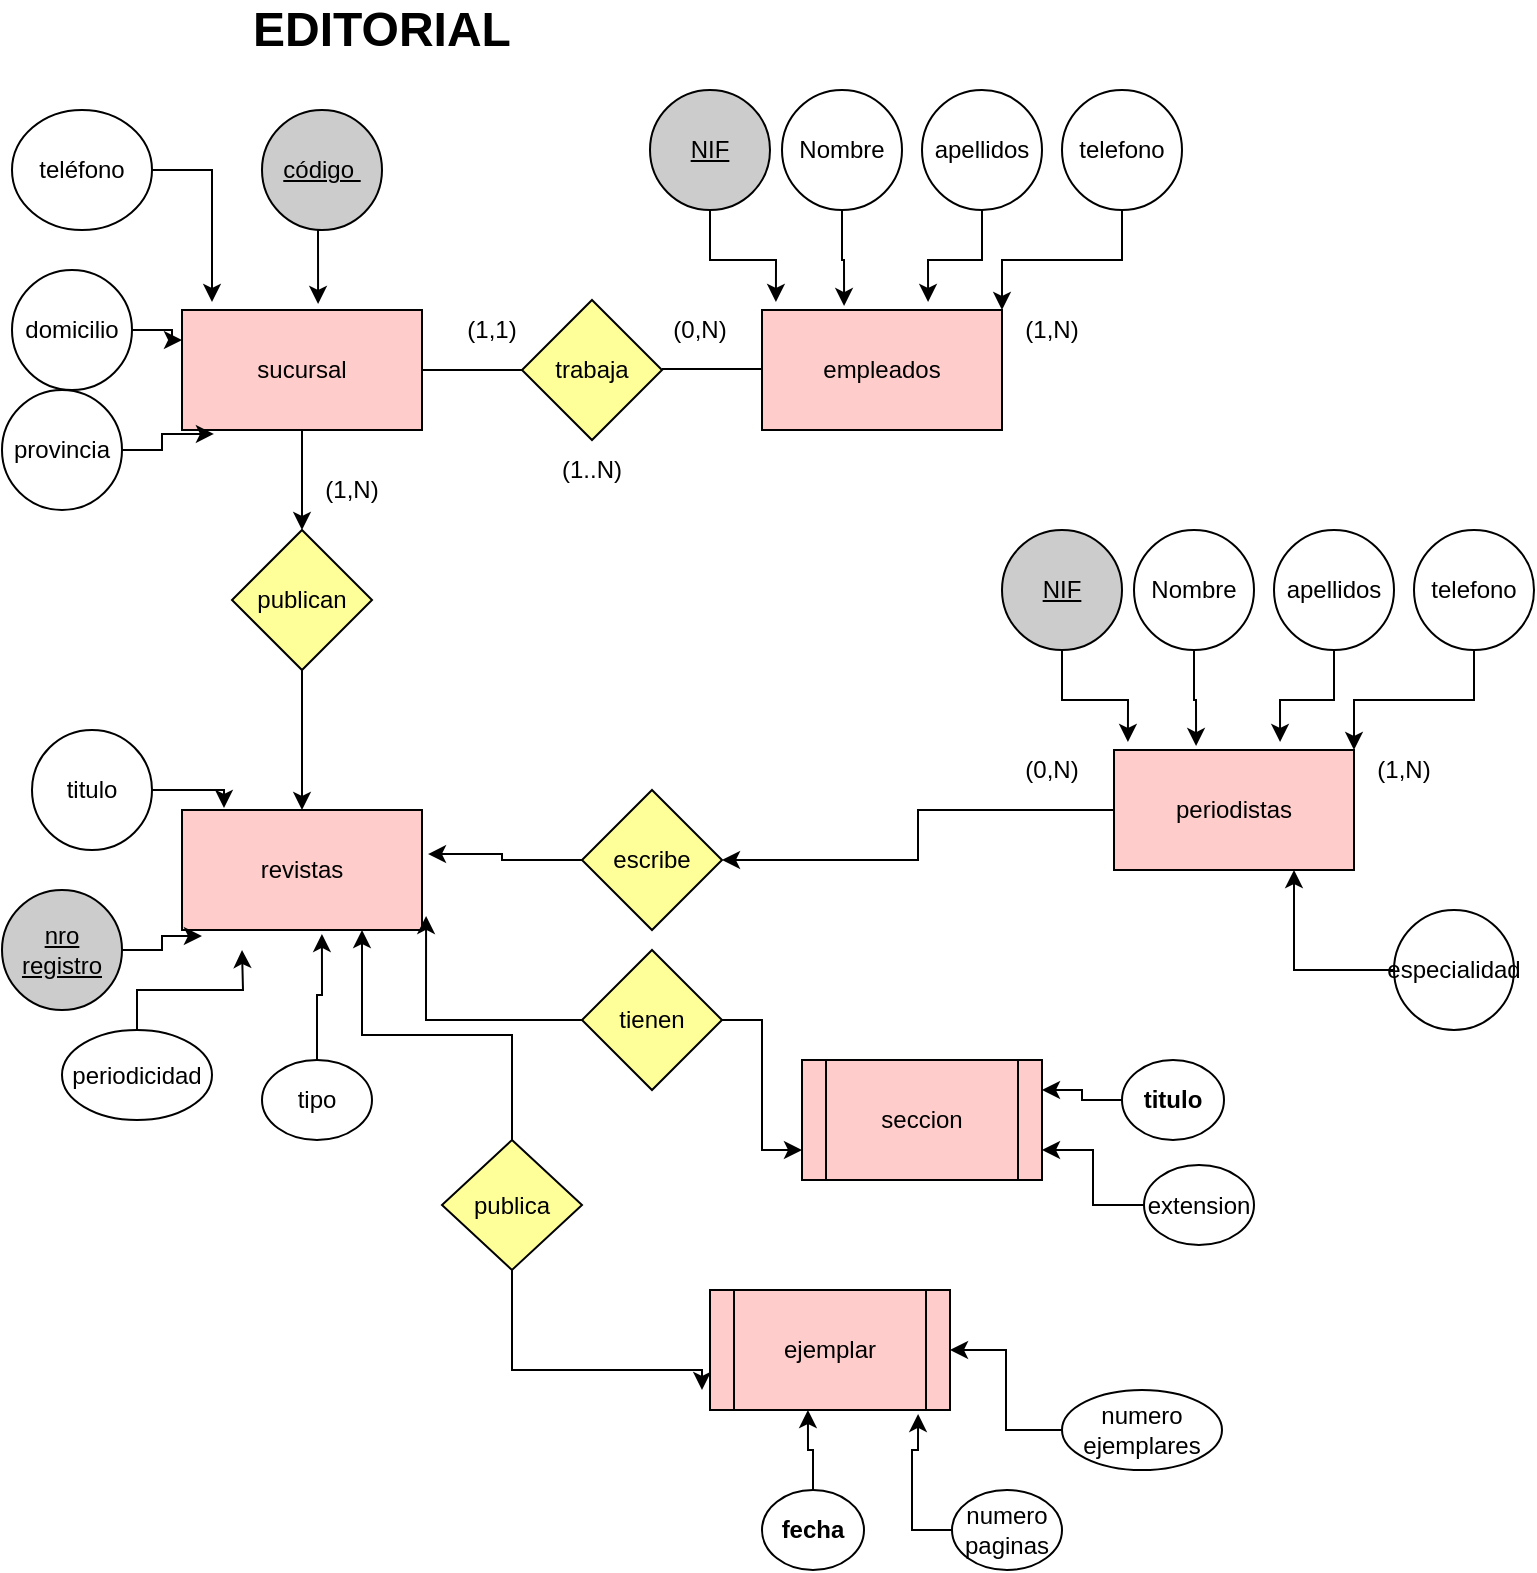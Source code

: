 <mxfile version="14.7.7" type="device"><diagram id="5mpywRr9BztfaKJaSqra" name="Page-1"><mxGraphModel dx="868" dy="450" grid="1" gridSize="10" guides="1" tooltips="1" connect="1" arrows="1" fold="1" page="1" pageScale="1" pageWidth="827" pageHeight="1169" math="0" shadow="0"><root><mxCell id="0"/><mxCell id="1" parent="0"/><mxCell id="mQWZWrZCtdeN2QEj3Xkf-93" style="edgeStyle=orthogonalEdgeStyle;rounded=0;orthogonalLoop=1;jettySize=auto;html=1;entryX=0.5;entryY=0;entryDx=0;entryDy=0;" edge="1" parent="1" source="mQWZWrZCtdeN2QEj3Xkf-1" target="mQWZWrZCtdeN2QEj3Xkf-90"><mxGeometry relative="1" as="geometry"/></mxCell><mxCell id="mQWZWrZCtdeN2QEj3Xkf-1" value="sucursal" style="rounded=0;whiteSpace=wrap;html=1;fillColor=#FFCCCC;" vertex="1" parent="1"><mxGeometry x="90" y="170" width="120" height="60" as="geometry"/></mxCell><mxCell id="mQWZWrZCtdeN2QEj3Xkf-57" style="edgeStyle=orthogonalEdgeStyle;rounded=0;orthogonalLoop=1;jettySize=auto;html=1;entryX=0;entryY=0.25;entryDx=0;entryDy=0;" edge="1" parent="1" source="mQWZWrZCtdeN2QEj3Xkf-2" target="mQWZWrZCtdeN2QEj3Xkf-1"><mxGeometry relative="1" as="geometry"/></mxCell><mxCell id="mQWZWrZCtdeN2QEj3Xkf-2" value="domicilio" style="ellipse;whiteSpace=wrap;html=1;" vertex="1" parent="1"><mxGeometry x="5" y="150" width="60" height="60" as="geometry"/></mxCell><mxCell id="mQWZWrZCtdeN2QEj3Xkf-50" style="edgeStyle=orthogonalEdgeStyle;rounded=0;orthogonalLoop=1;jettySize=auto;html=1;entryX=0.125;entryY=-0.067;entryDx=0;entryDy=0;entryPerimeter=0;" edge="1" parent="1" source="mQWZWrZCtdeN2QEj3Xkf-3" target="mQWZWrZCtdeN2QEj3Xkf-1"><mxGeometry relative="1" as="geometry"/></mxCell><mxCell id="mQWZWrZCtdeN2QEj3Xkf-3" value="teléfono" style="ellipse;whiteSpace=wrap;html=1;" vertex="1" parent="1"><mxGeometry x="5" y="70" width="70" height="60" as="geometry"/></mxCell><mxCell id="mQWZWrZCtdeN2QEj3Xkf-53" style="edgeStyle=orthogonalEdgeStyle;rounded=0;orthogonalLoop=1;jettySize=auto;html=1;exitX=0.5;exitY=1;exitDx=0;exitDy=0;entryX=0.567;entryY=-0.05;entryDx=0;entryDy=0;entryPerimeter=0;" edge="1" parent="1" source="mQWZWrZCtdeN2QEj3Xkf-5" target="mQWZWrZCtdeN2QEj3Xkf-1"><mxGeometry relative="1" as="geometry"/></mxCell><mxCell id="mQWZWrZCtdeN2QEj3Xkf-5" value="&lt;u&gt;código&amp;nbsp;&lt;/u&gt;" style="ellipse;whiteSpace=wrap;html=1;fillColor=#CCCCCC;" vertex="1" parent="1"><mxGeometry x="130" y="70" width="60" height="60" as="geometry"/></mxCell><mxCell id="mQWZWrZCtdeN2QEj3Xkf-6" value="empleados" style="rounded=0;whiteSpace=wrap;html=1;fillColor=#FFCCCC;" vertex="1" parent="1"><mxGeometry x="380" y="170" width="120" height="60" as="geometry"/></mxCell><mxCell id="mQWZWrZCtdeN2QEj3Xkf-7" value="trabaja" style="rhombus;whiteSpace=wrap;html=1;fillColor=#FFFF99;" vertex="1" parent="1"><mxGeometry x="260" y="165" width="70" height="70" as="geometry"/></mxCell><mxCell id="mQWZWrZCtdeN2QEj3Xkf-21" value="" style="endArrow=none;html=1;entryX=0;entryY=0.5;entryDx=0;entryDy=0;" edge="1" parent="1" target="mQWZWrZCtdeN2QEj3Xkf-7"><mxGeometry width="50" height="50" relative="1" as="geometry"><mxPoint x="210" y="200" as="sourcePoint"/><mxPoint x="260" y="150" as="targetPoint"/></mxGeometry></mxCell><mxCell id="mQWZWrZCtdeN2QEj3Xkf-23" value="" style="endArrow=none;html=1;entryX=0;entryY=0.5;entryDx=0;entryDy=0;" edge="1" parent="1"><mxGeometry width="50" height="50" relative="1" as="geometry"><mxPoint x="330" y="199.5" as="sourcePoint"/><mxPoint x="380" y="199.5" as="targetPoint"/></mxGeometry></mxCell><mxCell id="mQWZWrZCtdeN2QEj3Xkf-32" style="edgeStyle=orthogonalEdgeStyle;rounded=0;orthogonalLoop=1;jettySize=auto;html=1;entryX=0.058;entryY=-0.067;entryDx=0;entryDy=0;entryPerimeter=0;" edge="1" parent="1" source="mQWZWrZCtdeN2QEj3Xkf-26" target="mQWZWrZCtdeN2QEj3Xkf-6"><mxGeometry relative="1" as="geometry"/></mxCell><mxCell id="mQWZWrZCtdeN2QEj3Xkf-26" value="&lt;u&gt;NIF&lt;/u&gt;" style="ellipse;whiteSpace=wrap;html=1;fillColor=#CCCCCC;" vertex="1" parent="1"><mxGeometry x="324" y="60" width="60" height="60" as="geometry"/></mxCell><mxCell id="mQWZWrZCtdeN2QEj3Xkf-33" style="edgeStyle=orthogonalEdgeStyle;rounded=0;orthogonalLoop=1;jettySize=auto;html=1;entryX=0.342;entryY=-0.033;entryDx=0;entryDy=0;entryPerimeter=0;" edge="1" parent="1" source="mQWZWrZCtdeN2QEj3Xkf-27" target="mQWZWrZCtdeN2QEj3Xkf-6"><mxGeometry relative="1" as="geometry"/></mxCell><mxCell id="mQWZWrZCtdeN2QEj3Xkf-27" value="Nombre" style="ellipse;whiteSpace=wrap;html=1;" vertex="1" parent="1"><mxGeometry x="390" y="60" width="60" height="60" as="geometry"/></mxCell><mxCell id="mQWZWrZCtdeN2QEj3Xkf-34" style="edgeStyle=orthogonalEdgeStyle;rounded=0;orthogonalLoop=1;jettySize=auto;html=1;entryX=0.692;entryY=-0.067;entryDx=0;entryDy=0;entryPerimeter=0;" edge="1" parent="1" source="mQWZWrZCtdeN2QEj3Xkf-29" target="mQWZWrZCtdeN2QEj3Xkf-6"><mxGeometry relative="1" as="geometry"/></mxCell><mxCell id="mQWZWrZCtdeN2QEj3Xkf-29" value="apellidos" style="ellipse;whiteSpace=wrap;html=1;" vertex="1" parent="1"><mxGeometry x="460" y="60" width="60" height="60" as="geometry"/></mxCell><mxCell id="mQWZWrZCtdeN2QEj3Xkf-41" value="(1,1)" style="text;html=1;strokeColor=none;fillColor=none;align=center;verticalAlign=middle;whiteSpace=wrap;rounded=0;" vertex="1" parent="1"><mxGeometry x="220" y="170" width="50" height="20" as="geometry"/></mxCell><mxCell id="mQWZWrZCtdeN2QEj3Xkf-43" value="(0,N)" style="text;html=1;strokeColor=none;fillColor=none;align=center;verticalAlign=middle;whiteSpace=wrap;rounded=0;" vertex="1" parent="1"><mxGeometry x="324" y="170" width="50" height="20" as="geometry"/></mxCell><mxCell id="mQWZWrZCtdeN2QEj3Xkf-45" value="(1,N)" style="text;html=1;strokeColor=none;fillColor=none;align=center;verticalAlign=middle;whiteSpace=wrap;rounded=0;" vertex="1" parent="1"><mxGeometry x="500" y="170" width="50" height="20" as="geometry"/></mxCell><mxCell id="mQWZWrZCtdeN2QEj3Xkf-47" value="(1..N)" style="text;html=1;strokeColor=none;fillColor=none;align=center;verticalAlign=middle;whiteSpace=wrap;rounded=0;" vertex="1" parent="1"><mxGeometry x="270" y="240" width="50" height="20" as="geometry"/></mxCell><mxCell id="mQWZWrZCtdeN2QEj3Xkf-67" style="edgeStyle=orthogonalEdgeStyle;rounded=0;orthogonalLoop=1;jettySize=auto;html=1;entryX=0;entryY=0;entryDx=0;entryDy=0;" edge="1" parent="1" source="mQWZWrZCtdeN2QEj3Xkf-66" target="mQWZWrZCtdeN2QEj3Xkf-45"><mxGeometry relative="1" as="geometry"/></mxCell><mxCell id="mQWZWrZCtdeN2QEj3Xkf-66" value="telefono" style="ellipse;whiteSpace=wrap;html=1;" vertex="1" parent="1"><mxGeometry x="530" y="60" width="60" height="60" as="geometry"/></mxCell><mxCell id="mQWZWrZCtdeN2QEj3Xkf-88" value="&lt;b&gt;&lt;font style=&quot;font-size: 24px&quot;&gt;EDITORIAL&lt;/font&gt;&lt;/b&gt;" style="text;html=1;strokeColor=none;fillColor=none;align=center;verticalAlign=middle;whiteSpace=wrap;rounded=0;" vertex="1" parent="1"><mxGeometry x="170" y="20" width="40" height="20" as="geometry"/></mxCell><mxCell id="mQWZWrZCtdeN2QEj3Xkf-94" style="edgeStyle=orthogonalEdgeStyle;rounded=0;orthogonalLoop=1;jettySize=auto;html=1;exitX=0.5;exitY=1;exitDx=0;exitDy=0;entryX=0.5;entryY=0;entryDx=0;entryDy=0;" edge="1" parent="1" source="mQWZWrZCtdeN2QEj3Xkf-90" target="mQWZWrZCtdeN2QEj3Xkf-92"><mxGeometry relative="1" as="geometry"/></mxCell><mxCell id="mQWZWrZCtdeN2QEj3Xkf-90" value="publican" style="rhombus;whiteSpace=wrap;html=1;fillColor=#FFFF99;" vertex="1" parent="1"><mxGeometry x="115" y="280" width="70" height="70" as="geometry"/></mxCell><mxCell id="mQWZWrZCtdeN2QEj3Xkf-92" value="revistas" style="rounded=0;whiteSpace=wrap;html=1;fillColor=#FFCCCC;" vertex="1" parent="1"><mxGeometry x="90" y="420" width="120" height="60" as="geometry"/></mxCell><mxCell id="mQWZWrZCtdeN2QEj3Xkf-99" style="edgeStyle=orthogonalEdgeStyle;rounded=0;orthogonalLoop=1;jettySize=auto;html=1;exitX=1;exitY=0.5;exitDx=0;exitDy=0;entryX=0.175;entryY=-0.017;entryDx=0;entryDy=0;entryPerimeter=0;" edge="1" parent="1" source="mQWZWrZCtdeN2QEj3Xkf-95" target="mQWZWrZCtdeN2QEj3Xkf-92"><mxGeometry relative="1" as="geometry"/></mxCell><mxCell id="mQWZWrZCtdeN2QEj3Xkf-95" value="titulo" style="ellipse;whiteSpace=wrap;html=1;" vertex="1" parent="1"><mxGeometry x="15" y="380" width="60" height="60" as="geometry"/></mxCell><mxCell id="mQWZWrZCtdeN2QEj3Xkf-103" style="edgeStyle=orthogonalEdgeStyle;rounded=0;orthogonalLoop=1;jettySize=auto;html=1;entryX=0.083;entryY=1.05;entryDx=0;entryDy=0;entryPerimeter=0;" edge="1" parent="1" source="mQWZWrZCtdeN2QEj3Xkf-96" target="mQWZWrZCtdeN2QEj3Xkf-92"><mxGeometry relative="1" as="geometry"/></mxCell><mxCell id="mQWZWrZCtdeN2QEj3Xkf-96" value="&lt;u&gt;nro registro&lt;/u&gt;" style="ellipse;whiteSpace=wrap;html=1;fillColor=#CCCCCC;" vertex="1" parent="1"><mxGeometry y="460" width="60" height="60" as="geometry"/></mxCell><mxCell id="mQWZWrZCtdeN2QEj3Xkf-104" style="edgeStyle=orthogonalEdgeStyle;rounded=0;orthogonalLoop=1;jettySize=auto;html=1;exitX=0.5;exitY=0;exitDx=0;exitDy=0;" edge="1" parent="1" source="mQWZWrZCtdeN2QEj3Xkf-97"><mxGeometry relative="1" as="geometry"><mxPoint x="120" y="490" as="targetPoint"/></mxGeometry></mxCell><mxCell id="mQWZWrZCtdeN2QEj3Xkf-97" value="periodicidad" style="ellipse;whiteSpace=wrap;html=1;" vertex="1" parent="1"><mxGeometry x="30" y="530" width="75" height="45" as="geometry"/></mxCell><mxCell id="mQWZWrZCtdeN2QEj3Xkf-105" style="edgeStyle=orthogonalEdgeStyle;rounded=0;orthogonalLoop=1;jettySize=auto;html=1;entryX=0.583;entryY=1.033;entryDx=0;entryDy=0;entryPerimeter=0;" edge="1" parent="1" source="mQWZWrZCtdeN2QEj3Xkf-98" target="mQWZWrZCtdeN2QEj3Xkf-92"><mxGeometry relative="1" as="geometry"/></mxCell><mxCell id="mQWZWrZCtdeN2QEj3Xkf-98" value="tipo" style="ellipse;whiteSpace=wrap;html=1;" vertex="1" parent="1"><mxGeometry x="130" y="545" width="55" height="40" as="geometry"/></mxCell><mxCell id="mQWZWrZCtdeN2QEj3Xkf-119" style="edgeStyle=orthogonalEdgeStyle;rounded=0;orthogonalLoop=1;jettySize=auto;html=1;entryX=1;entryY=0.5;entryDx=0;entryDy=0;" edge="1" parent="1" source="mQWZWrZCtdeN2QEj3Xkf-106" target="mQWZWrZCtdeN2QEj3Xkf-118"><mxGeometry relative="1" as="geometry"/></mxCell><mxCell id="mQWZWrZCtdeN2QEj3Xkf-106" value="periodistas" style="rounded=0;whiteSpace=wrap;html=1;fillColor=#FFCCCC;" vertex="1" parent="1"><mxGeometry x="556" y="390" width="120" height="60" as="geometry"/></mxCell><mxCell id="mQWZWrZCtdeN2QEj3Xkf-108" style="edgeStyle=orthogonalEdgeStyle;rounded=0;orthogonalLoop=1;jettySize=auto;html=1;entryX=0.058;entryY=-0.067;entryDx=0;entryDy=0;entryPerimeter=0;" edge="1" parent="1" source="mQWZWrZCtdeN2QEj3Xkf-109" target="mQWZWrZCtdeN2QEj3Xkf-106"><mxGeometry relative="1" as="geometry"/></mxCell><mxCell id="mQWZWrZCtdeN2QEj3Xkf-109" value="&lt;u&gt;NIF&lt;/u&gt;" style="ellipse;whiteSpace=wrap;html=1;fillColor=#CCCCCC;" vertex="1" parent="1"><mxGeometry x="500" y="280" width="60" height="60" as="geometry"/></mxCell><mxCell id="mQWZWrZCtdeN2QEj3Xkf-110" style="edgeStyle=orthogonalEdgeStyle;rounded=0;orthogonalLoop=1;jettySize=auto;html=1;entryX=0.342;entryY=-0.033;entryDx=0;entryDy=0;entryPerimeter=0;" edge="1" parent="1" source="mQWZWrZCtdeN2QEj3Xkf-111" target="mQWZWrZCtdeN2QEj3Xkf-106"><mxGeometry relative="1" as="geometry"/></mxCell><mxCell id="mQWZWrZCtdeN2QEj3Xkf-111" value="Nombre" style="ellipse;whiteSpace=wrap;html=1;" vertex="1" parent="1"><mxGeometry x="566" y="280" width="60" height="60" as="geometry"/></mxCell><mxCell id="mQWZWrZCtdeN2QEj3Xkf-112" style="edgeStyle=orthogonalEdgeStyle;rounded=0;orthogonalLoop=1;jettySize=auto;html=1;entryX=0.692;entryY=-0.067;entryDx=0;entryDy=0;entryPerimeter=0;" edge="1" parent="1" source="mQWZWrZCtdeN2QEj3Xkf-113" target="mQWZWrZCtdeN2QEj3Xkf-106"><mxGeometry relative="1" as="geometry"/></mxCell><mxCell id="mQWZWrZCtdeN2QEj3Xkf-113" value="apellidos" style="ellipse;whiteSpace=wrap;html=1;" vertex="1" parent="1"><mxGeometry x="636" y="280" width="60" height="60" as="geometry"/></mxCell><mxCell id="mQWZWrZCtdeN2QEj3Xkf-114" value="(0,N)" style="text;html=1;strokeColor=none;fillColor=none;align=center;verticalAlign=middle;whiteSpace=wrap;rounded=0;" vertex="1" parent="1"><mxGeometry x="500" y="390" width="50" height="20" as="geometry"/></mxCell><mxCell id="mQWZWrZCtdeN2QEj3Xkf-115" value="(1,N)" style="text;html=1;strokeColor=none;fillColor=none;align=center;verticalAlign=middle;whiteSpace=wrap;rounded=0;" vertex="1" parent="1"><mxGeometry x="676" y="390" width="50" height="20" as="geometry"/></mxCell><mxCell id="mQWZWrZCtdeN2QEj3Xkf-116" style="edgeStyle=orthogonalEdgeStyle;rounded=0;orthogonalLoop=1;jettySize=auto;html=1;entryX=0;entryY=0;entryDx=0;entryDy=0;" edge="1" parent="1" source="mQWZWrZCtdeN2QEj3Xkf-117" target="mQWZWrZCtdeN2QEj3Xkf-115"><mxGeometry relative="1" as="geometry"/></mxCell><mxCell id="mQWZWrZCtdeN2QEj3Xkf-117" value="telefono" style="ellipse;whiteSpace=wrap;html=1;" vertex="1" parent="1"><mxGeometry x="706" y="280" width="60" height="60" as="geometry"/></mxCell><mxCell id="mQWZWrZCtdeN2QEj3Xkf-120" style="edgeStyle=orthogonalEdgeStyle;rounded=0;orthogonalLoop=1;jettySize=auto;html=1;entryX=1.025;entryY=0.367;entryDx=0;entryDy=0;entryPerimeter=0;" edge="1" parent="1" source="mQWZWrZCtdeN2QEj3Xkf-118" target="mQWZWrZCtdeN2QEj3Xkf-92"><mxGeometry relative="1" as="geometry"/></mxCell><mxCell id="mQWZWrZCtdeN2QEj3Xkf-118" value="escribe" style="rhombus;whiteSpace=wrap;html=1;fillColor=#FFFF99;" vertex="1" parent="1"><mxGeometry x="290" y="410" width="70" height="70" as="geometry"/></mxCell><mxCell id="mQWZWrZCtdeN2QEj3Xkf-122" style="edgeStyle=orthogonalEdgeStyle;rounded=0;orthogonalLoop=1;jettySize=auto;html=1;exitX=0;exitY=0.5;exitDx=0;exitDy=0;entryX=0.75;entryY=1;entryDx=0;entryDy=0;" edge="1" parent="1" source="mQWZWrZCtdeN2QEj3Xkf-121" target="mQWZWrZCtdeN2QEj3Xkf-106"><mxGeometry relative="1" as="geometry"/></mxCell><mxCell id="mQWZWrZCtdeN2QEj3Xkf-121" value="especialidad" style="ellipse;whiteSpace=wrap;html=1;" vertex="1" parent="1"><mxGeometry x="696" y="470" width="60" height="60" as="geometry"/></mxCell><mxCell id="mQWZWrZCtdeN2QEj3Xkf-128" style="edgeStyle=orthogonalEdgeStyle;rounded=0;orthogonalLoop=1;jettySize=auto;html=1;exitX=0.5;exitY=0;exitDx=0;exitDy=0;entryX=0.75;entryY=1;entryDx=0;entryDy=0;" edge="1" parent="1" source="mQWZWrZCtdeN2QEj3Xkf-123" target="mQWZWrZCtdeN2QEj3Xkf-92"><mxGeometry relative="1" as="geometry"/></mxCell><mxCell id="mQWZWrZCtdeN2QEj3Xkf-132" style="edgeStyle=orthogonalEdgeStyle;rounded=0;orthogonalLoop=1;jettySize=auto;html=1;" edge="1" parent="1" source="mQWZWrZCtdeN2QEj3Xkf-123"><mxGeometry relative="1" as="geometry"><mxPoint x="350" y="710" as="targetPoint"/><Array as="points"><mxPoint x="255" y="700"/><mxPoint x="350" y="700"/></Array></mxGeometry></mxCell><mxCell id="mQWZWrZCtdeN2QEj3Xkf-123" value="publica" style="rhombus;whiteSpace=wrap;html=1;fillColor=#FFFF99;" vertex="1" parent="1"><mxGeometry x="220" y="585" width="70" height="65" as="geometry"/></mxCell><mxCell id="mQWZWrZCtdeN2QEj3Xkf-125" style="edgeStyle=orthogonalEdgeStyle;rounded=0;orthogonalLoop=1;jettySize=auto;html=1;exitX=1;exitY=0.5;exitDx=0;exitDy=0;entryX=0.133;entryY=1.033;entryDx=0;entryDy=0;entryPerimeter=0;" edge="1" parent="1" source="mQWZWrZCtdeN2QEj3Xkf-124" target="mQWZWrZCtdeN2QEj3Xkf-1"><mxGeometry relative="1" as="geometry"/></mxCell><mxCell id="mQWZWrZCtdeN2QEj3Xkf-124" value="provincia" style="ellipse;whiteSpace=wrap;html=1;" vertex="1" parent="1"><mxGeometry y="210" width="60" height="60" as="geometry"/></mxCell><mxCell id="mQWZWrZCtdeN2QEj3Xkf-127" style="edgeStyle=orthogonalEdgeStyle;rounded=0;orthogonalLoop=1;jettySize=auto;html=1;entryX=1.017;entryY=0.883;entryDx=0;entryDy=0;entryPerimeter=0;" edge="1" parent="1" source="mQWZWrZCtdeN2QEj3Xkf-126" target="mQWZWrZCtdeN2QEj3Xkf-92"><mxGeometry relative="1" as="geometry"/></mxCell><mxCell id="mQWZWrZCtdeN2QEj3Xkf-133" style="edgeStyle=orthogonalEdgeStyle;rounded=0;orthogonalLoop=1;jettySize=auto;html=1;entryX=0;entryY=0.75;entryDx=0;entryDy=0;" edge="1" parent="1" source="mQWZWrZCtdeN2QEj3Xkf-126" target="mQWZWrZCtdeN2QEj3Xkf-129"><mxGeometry relative="1" as="geometry"/></mxCell><mxCell id="mQWZWrZCtdeN2QEj3Xkf-126" value="tienen" style="rhombus;whiteSpace=wrap;html=1;fillColor=#FFFF99;" vertex="1" parent="1"><mxGeometry x="290" y="490" width="70" height="70" as="geometry"/></mxCell><mxCell id="mQWZWrZCtdeN2QEj3Xkf-129" value="seccion&lt;span style=&quot;color: rgba(0 , 0 , 0 , 0) ; font-family: monospace ; font-size: 0px&quot;&gt;%3CmxGraphModel%3E%3Croot%3E%3CmxCell%20id%3D%220%22%2F%3E%3CmxCell%20id%3D%221%22%20parent%3D%220%22%2F%3E%3CmxCell%20id%3D%222%22%20value%3D%22tienen%22%20style%3D%22rhombus%3BwhiteSpace%3Dwrap%3Bhtml%3D1%3BfillColor%3D%23FFFF99%3B%22%20vertex%3D%221%22%20parent%3D%221%22%3E%3CmxGeometry%20x%3D%22290%22%20y%3D%22570%22%20width%3D%2270%22%20height%3D%2270%22%20as%3D%22geometry%22%2F%3E%3C%2FmxCell%3E%3C%2Froot%3E%3C%2FmxGraphModel%3E&lt;/span&gt;" style="shape=process;whiteSpace=wrap;html=1;backgroundOutline=1;fillColor=#FFCCCC;" vertex="1" parent="1"><mxGeometry x="400" y="545" width="120" height="60" as="geometry"/></mxCell><mxCell id="mQWZWrZCtdeN2QEj3Xkf-130" value="ejemplar" style="shape=process;whiteSpace=wrap;html=1;backgroundOutline=1;fillColor=#FFCCCC;" vertex="1" parent="1"><mxGeometry x="354" y="660" width="120" height="60" as="geometry"/></mxCell><mxCell id="mQWZWrZCtdeN2QEj3Xkf-137" style="edgeStyle=orthogonalEdgeStyle;rounded=0;orthogonalLoop=1;jettySize=auto;html=1;entryX=1;entryY=0.25;entryDx=0;entryDy=0;" edge="1" parent="1" source="mQWZWrZCtdeN2QEj3Xkf-134" target="mQWZWrZCtdeN2QEj3Xkf-129"><mxGeometry relative="1" as="geometry"/></mxCell><mxCell id="mQWZWrZCtdeN2QEj3Xkf-134" value="&lt;b&gt;titulo&lt;/b&gt;" style="ellipse;whiteSpace=wrap;html=1;" vertex="1" parent="1"><mxGeometry x="560" y="545" width="51" height="40" as="geometry"/></mxCell><mxCell id="mQWZWrZCtdeN2QEj3Xkf-136" style="edgeStyle=orthogonalEdgeStyle;rounded=0;orthogonalLoop=1;jettySize=auto;html=1;entryX=1;entryY=0.75;entryDx=0;entryDy=0;" edge="1" parent="1" source="mQWZWrZCtdeN2QEj3Xkf-135" target="mQWZWrZCtdeN2QEj3Xkf-129"><mxGeometry relative="1" as="geometry"/></mxCell><mxCell id="mQWZWrZCtdeN2QEj3Xkf-135" value="extension" style="ellipse;whiteSpace=wrap;html=1;" vertex="1" parent="1"><mxGeometry x="571" y="597.5" width="55" height="40" as="geometry"/></mxCell><mxCell id="mQWZWrZCtdeN2QEj3Xkf-141" style="edgeStyle=orthogonalEdgeStyle;rounded=0;orthogonalLoop=1;jettySize=auto;html=1;entryX=0.408;entryY=1;entryDx=0;entryDy=0;entryPerimeter=0;" edge="1" parent="1" source="mQWZWrZCtdeN2QEj3Xkf-138" target="mQWZWrZCtdeN2QEj3Xkf-130"><mxGeometry relative="1" as="geometry"/></mxCell><mxCell id="mQWZWrZCtdeN2QEj3Xkf-138" value="&lt;b&gt;fecha&lt;/b&gt;" style="ellipse;whiteSpace=wrap;html=1;" vertex="1" parent="1"><mxGeometry x="380" y="760" width="51" height="40" as="geometry"/></mxCell><mxCell id="mQWZWrZCtdeN2QEj3Xkf-142" style="edgeStyle=orthogonalEdgeStyle;rounded=0;orthogonalLoop=1;jettySize=auto;html=1;entryX=0.867;entryY=1.033;entryDx=0;entryDy=0;entryPerimeter=0;" edge="1" parent="1" source="mQWZWrZCtdeN2QEj3Xkf-139" target="mQWZWrZCtdeN2QEj3Xkf-130"><mxGeometry relative="1" as="geometry"/></mxCell><mxCell id="mQWZWrZCtdeN2QEj3Xkf-139" value="numero paginas" style="ellipse;whiteSpace=wrap;html=1;" vertex="1" parent="1"><mxGeometry x="475" y="760" width="55" height="40" as="geometry"/></mxCell><mxCell id="mQWZWrZCtdeN2QEj3Xkf-143" style="edgeStyle=orthogonalEdgeStyle;rounded=0;orthogonalLoop=1;jettySize=auto;html=1;entryX=1;entryY=0.5;entryDx=0;entryDy=0;" edge="1" parent="1" source="mQWZWrZCtdeN2QEj3Xkf-140" target="mQWZWrZCtdeN2QEj3Xkf-130"><mxGeometry relative="1" as="geometry"/></mxCell><mxCell id="mQWZWrZCtdeN2QEj3Xkf-140" value="numero ejemplares" style="ellipse;whiteSpace=wrap;html=1;" vertex="1" parent="1"><mxGeometry x="530" y="710" width="80" height="40" as="geometry"/></mxCell><mxCell id="mQWZWrZCtdeN2QEj3Xkf-144" value="(1,N)" style="text;html=1;strokeColor=none;fillColor=none;align=center;verticalAlign=middle;whiteSpace=wrap;rounded=0;" vertex="1" parent="1"><mxGeometry x="150" y="250" width="50" height="20" as="geometry"/></mxCell></root></mxGraphModel></diagram></mxfile>